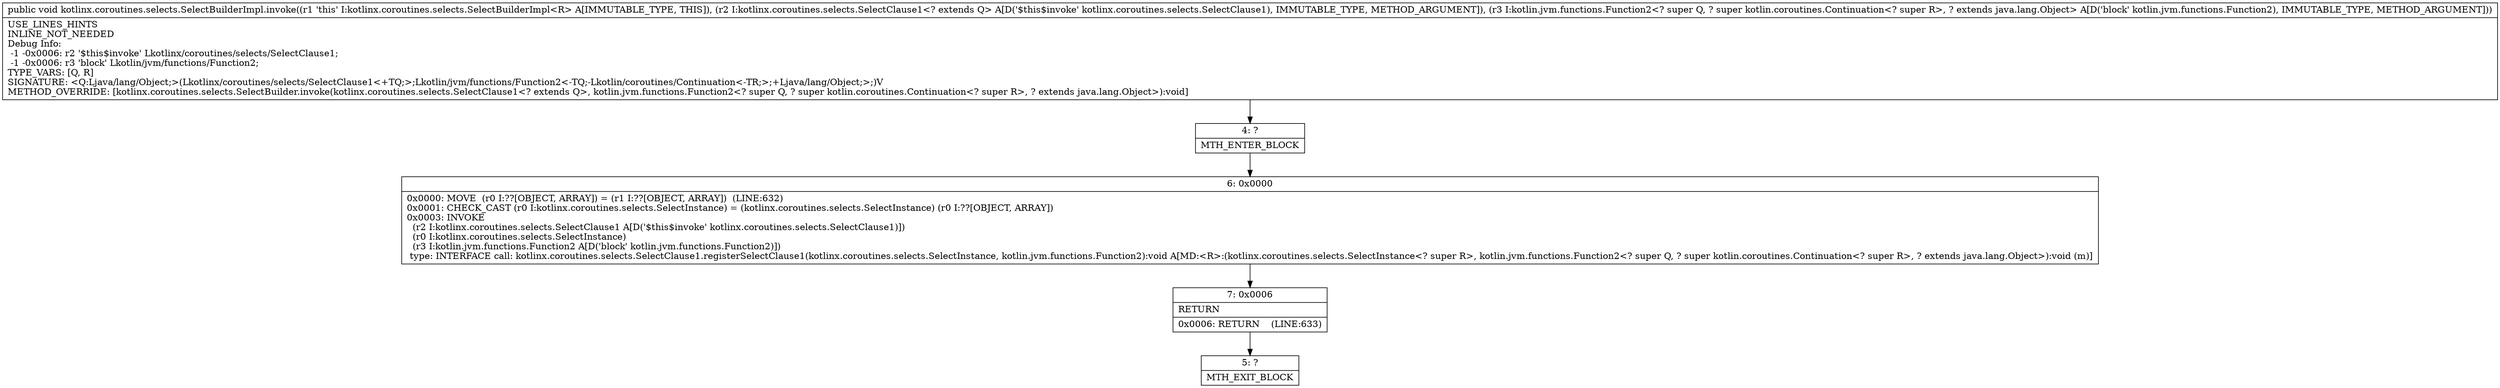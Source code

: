 digraph "CFG forkotlinx.coroutines.selects.SelectBuilderImpl.invoke(Lkotlinx\/coroutines\/selects\/SelectClause1;Lkotlin\/jvm\/functions\/Function2;)V" {
Node_4 [shape=record,label="{4\:\ ?|MTH_ENTER_BLOCK\l}"];
Node_6 [shape=record,label="{6\:\ 0x0000|0x0000: MOVE  (r0 I:??[OBJECT, ARRAY]) = (r1 I:??[OBJECT, ARRAY])  (LINE:632)\l0x0001: CHECK_CAST (r0 I:kotlinx.coroutines.selects.SelectInstance) = (kotlinx.coroutines.selects.SelectInstance) (r0 I:??[OBJECT, ARRAY]) \l0x0003: INVOKE  \l  (r2 I:kotlinx.coroutines.selects.SelectClause1 A[D('$this$invoke' kotlinx.coroutines.selects.SelectClause1)])\l  (r0 I:kotlinx.coroutines.selects.SelectInstance)\l  (r3 I:kotlin.jvm.functions.Function2 A[D('block' kotlin.jvm.functions.Function2)])\l type: INTERFACE call: kotlinx.coroutines.selects.SelectClause1.registerSelectClause1(kotlinx.coroutines.selects.SelectInstance, kotlin.jvm.functions.Function2):void A[MD:\<R\>:(kotlinx.coroutines.selects.SelectInstance\<? super R\>, kotlin.jvm.functions.Function2\<? super Q, ? super kotlin.coroutines.Continuation\<? super R\>, ? extends java.lang.Object\>):void (m)]\l}"];
Node_7 [shape=record,label="{7\:\ 0x0006|RETURN\l|0x0006: RETURN    (LINE:633)\l}"];
Node_5 [shape=record,label="{5\:\ ?|MTH_EXIT_BLOCK\l}"];
MethodNode[shape=record,label="{public void kotlinx.coroutines.selects.SelectBuilderImpl.invoke((r1 'this' I:kotlinx.coroutines.selects.SelectBuilderImpl\<R\> A[IMMUTABLE_TYPE, THIS]), (r2 I:kotlinx.coroutines.selects.SelectClause1\<? extends Q\> A[D('$this$invoke' kotlinx.coroutines.selects.SelectClause1), IMMUTABLE_TYPE, METHOD_ARGUMENT]), (r3 I:kotlin.jvm.functions.Function2\<? super Q, ? super kotlin.coroutines.Continuation\<? super R\>, ? extends java.lang.Object\> A[D('block' kotlin.jvm.functions.Function2), IMMUTABLE_TYPE, METHOD_ARGUMENT]))  | USE_LINES_HINTS\lINLINE_NOT_NEEDED\lDebug Info:\l  \-1 \-0x0006: r2 '$this$invoke' Lkotlinx\/coroutines\/selects\/SelectClause1;\l  \-1 \-0x0006: r3 'block' Lkotlin\/jvm\/functions\/Function2;\lTYPE_VARS: [Q, R]\lSIGNATURE: \<Q:Ljava\/lang\/Object;\>(Lkotlinx\/coroutines\/selects\/SelectClause1\<+TQ;\>;Lkotlin\/jvm\/functions\/Function2\<\-TQ;\-Lkotlin\/coroutines\/Continuation\<\-TR;\>;+Ljava\/lang\/Object;\>;)V\lMETHOD_OVERRIDE: [kotlinx.coroutines.selects.SelectBuilder.invoke(kotlinx.coroutines.selects.SelectClause1\<? extends Q\>, kotlin.jvm.functions.Function2\<? super Q, ? super kotlin.coroutines.Continuation\<? super R\>, ? extends java.lang.Object\>):void]\l}"];
MethodNode -> Node_4;Node_4 -> Node_6;
Node_6 -> Node_7;
Node_7 -> Node_5;
}

